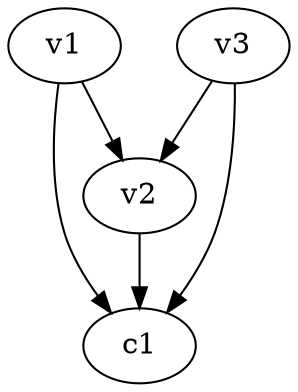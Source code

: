 strict digraph  {
c1;
v1;
v2;
v3;
v1 -> c1  [weight=1];
v1 -> v2  [weight=1];
v2 -> c1  [weight=1];
v3 -> c1  [weight=1];
v3 -> v2  [weight=1];
}

